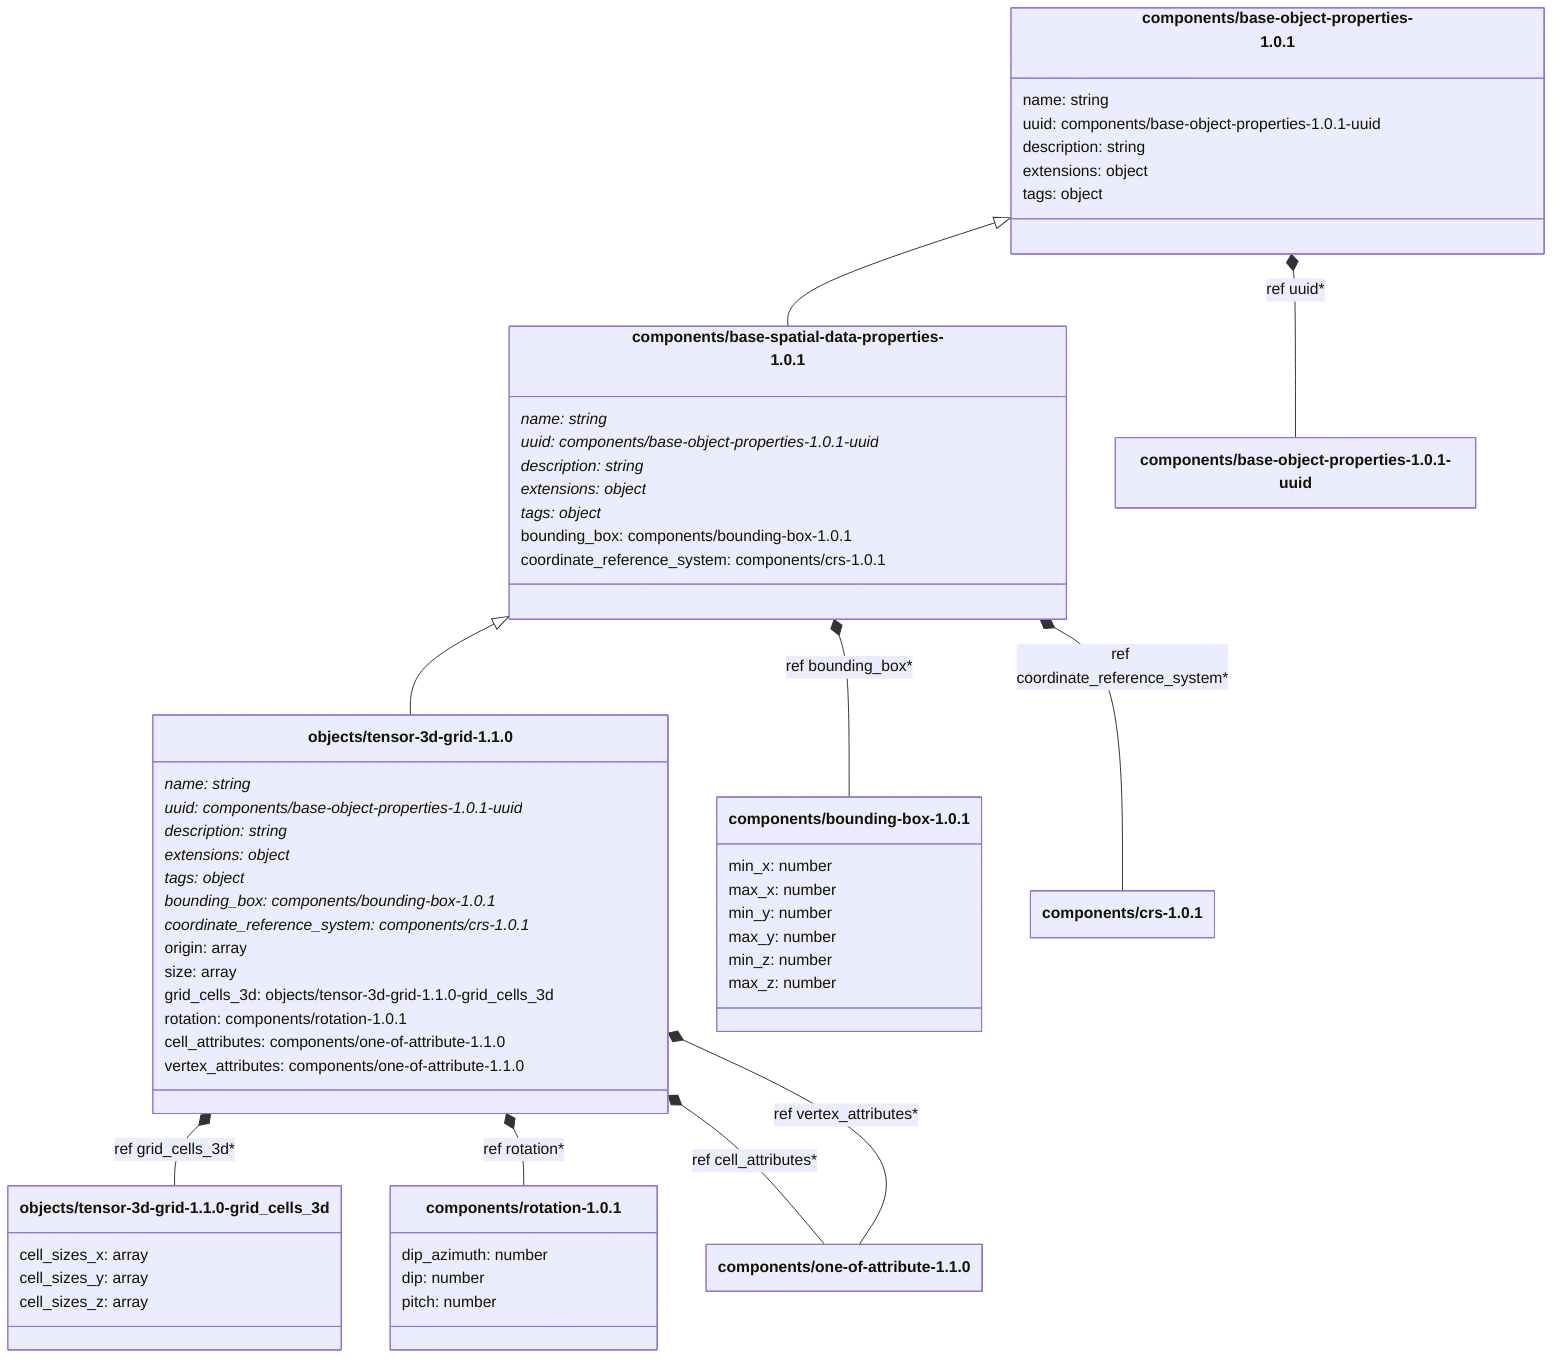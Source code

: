 ---
config:
    class:
        hideEmptyMembersBox: true
---

classDiagram
    class `components/base-object-properties-1.0.1`:::schemaComponent {
        name: string
        uuid: components/base-object-properties-1.0.1-uuid
        description: string
        extensions: object
        tags: object
    }
    class `components/base-spatial-data-properties-1.0.1`:::schemaComponent {
        name: string*
        uuid: components/base-object-properties-1.0.1-uuid*
        description: string*
        extensions: object*
        tags: object*
        bounding_box: components/bounding-box-1.0.1
        coordinate_reference_system: components/crs-1.0.1
    }
    `components/base-object-properties-1.0.1` <|-- `components/base-spatial-data-properties-1.0.1`
    class `objects/tensor-3d-grid-1.1.0`:::schemaObject {
        name: string*
        uuid: components/base-object-properties-1.0.1-uuid*
        description: string*
        extensions: object*
        tags: object*
        bounding_box: components/bounding-box-1.0.1*
        coordinate_reference_system: components/crs-1.0.1*
        origin: array
        size: array
        grid_cells_3d: objects/tensor-3d-grid-1.1.0-grid_cells_3d
        rotation: components/rotation-1.0.1
        cell_attributes: components/one-of-attribute-1.1.0
        vertex_attributes: components/one-of-attribute-1.1.0
    }
    `components/base-spatial-data-properties-1.0.1` <|-- `objects/tensor-3d-grid-1.1.0`
    `components/base-object-properties-1.0.1` *-- `components/base-object-properties-1.0.1-uuid` : ref uuid*
    `components/base-spatial-data-properties-1.0.1` *-- `components/bounding-box-1.0.1` : ref bounding_box*
    `components/base-spatial-data-properties-1.0.1` *-- `components/crs-1.0.1` : ref coordinate_reference_system*
    `objects/tensor-3d-grid-1.1.0` *-- `objects/tensor-3d-grid-1.1.0-grid_cells_3d` : ref grid_cells_3d*
    `objects/tensor-3d-grid-1.1.0` *-- `components/rotation-1.0.1` : ref rotation*
    `objects/tensor-3d-grid-1.1.0` *-- `components/one-of-attribute-1.1.0` : ref cell_attributes*
    `objects/tensor-3d-grid-1.1.0` *-- `components/one-of-attribute-1.1.0` : ref vertex_attributes*
    class `objects/tensor-3d-grid-1.1.0-grid_cells_3d`:::schemaImplicit {
        cell_sizes_x: array
        cell_sizes_y: array
        cell_sizes_z: array
    }
    class `components/one-of-attribute-1.1.0`:::schemaComponent {
    }
    class `components/bounding-box-1.0.1`:::schemaComponent {
        min_x: number
        max_x: number
        min_y: number
        max_y: number
        min_z: number
        max_z: number
    }
    class `components/base-object-properties-1.0.1-uuid`:::schemaImplicit {
    }
    class `components/rotation-1.0.1`:::schemaComponent {
        dip_azimuth: number
        dip: number
        pitch: number
    }
    class `components/crs-1.0.1`:::schemaComponent {
    }